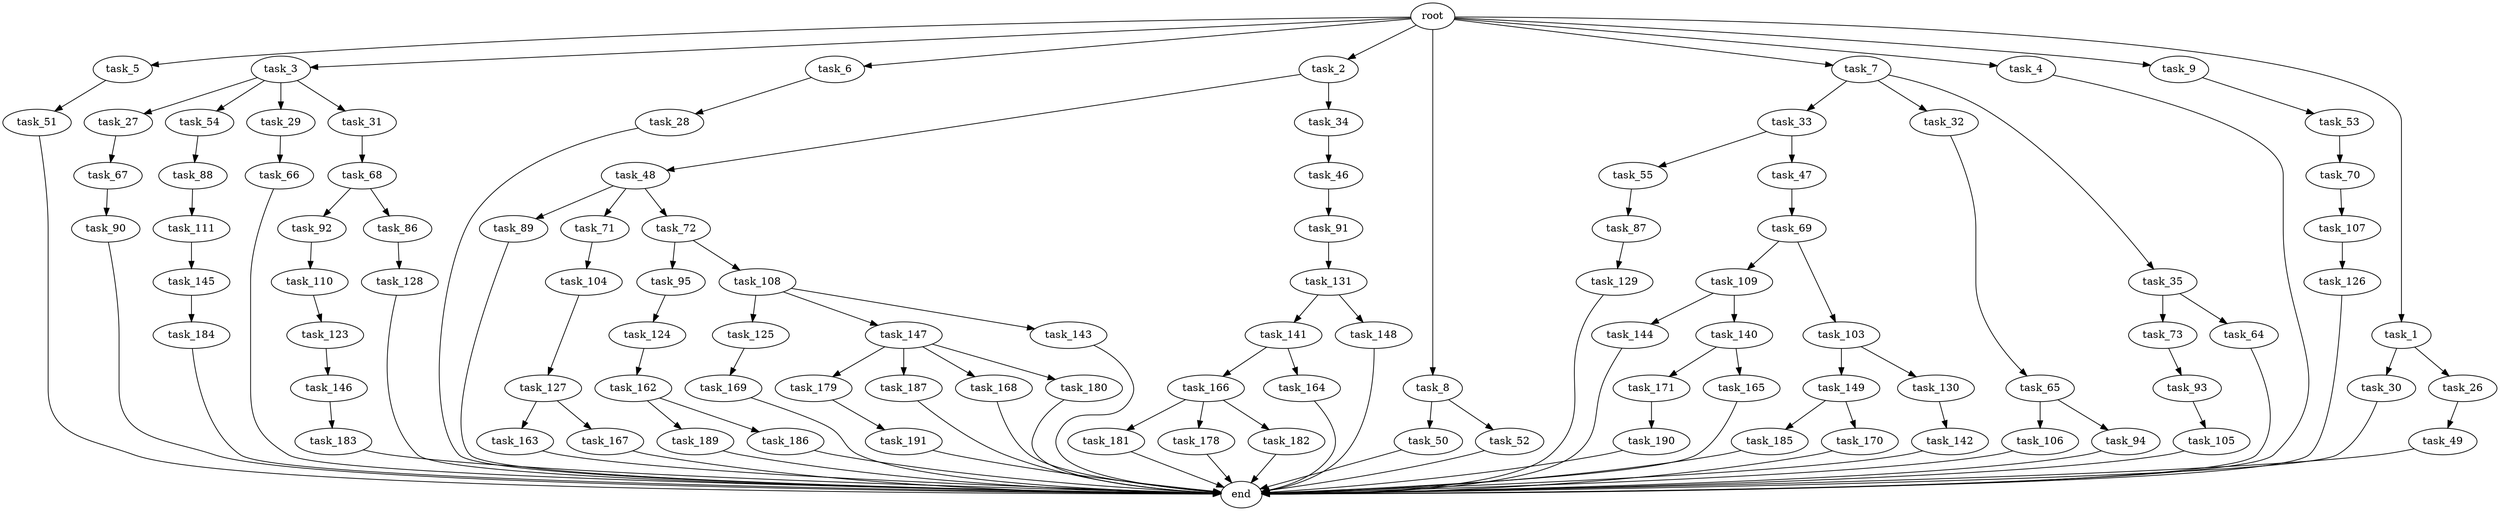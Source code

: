 digraph G {
  task_73 [size="85899345920.000000"];
  task_65 [size="13743895347.200001"];
  task_92 [size="69578470195.199997"];
  task_55 [size="13743895347.200001"];
  task_89 [size="69578470195.199997"];
  task_5 [size="102.400000"];
  task_27 [size="69578470195.199997"];
  task_47 [size="13743895347.200001"];
  task_179 [size="21474836480.000000"];
  task_3 [size="102.400000"];
  task_6 [size="102.400000"];
  task_171 [size="13743895347.200001"];
  task_30 [size="85899345920.000000"];
  task_2 [size="102.400000"];
  task_8 [size="102.400000"];
  task_125 [size="54975581388.800003"];
  task_163 [size="42090679500.800003"];
  task_69 [size="42090679500.800003"];
  task_53 [size="3435973836.800000"];
  task_49 [size="69578470195.199997"];
  task_184 [size="21474836480.000000"];
  task_187 [size="21474836480.000000"];
  task_93 [size="42090679500.800003"];
  task_86 [size="69578470195.199997"];
  task_145 [size="21474836480.000000"];
  task_168 [size="21474836480.000000"];
  task_7 [size="102.400000"];
  task_144 [size="13743895347.200001"];
  task_33 [size="13743895347.200001"];
  task_167 [size="42090679500.800003"];
  task_189 [size="69578470195.199997"];
  task_169 [size="3435973836.800000"];
  task_71 [size="69578470195.199997"];
  task_183 [size="7730941132.800000"];
  task_105 [size="69578470195.199997"];
  task_48 [size="21474836480.000000"];
  task_4 [size="102.400000"];
  task_104 [size="42090679500.800003"];
  task_185 [size="13743895347.200001"];
  task_181 [size="85899345920.000000"];
  task_109 [size="69578470195.199997"];
  task_149 [size="7730941132.800000"];
  task_50 [size="13743895347.200001"];
  task_34 [size="21474836480.000000"];
  task_131 [size="30923764531.200001"];
  task_147 [size="54975581388.800003"];
  task_103 [size="69578470195.199997"];
  task_130 [size="7730941132.800000"];
  task_9 [size="102.400000"];
  task_46 [size="7730941132.800000"];
  task_127 [size="21474836480.000000"];
  task_186 [size="69578470195.199997"];
  task_107 [size="3435973836.800000"];
  task_126 [size="69578470195.199997"];
  task_95 [size="13743895347.200001"];
  task_191 [size="42090679500.800003"];
  end [size="0.000000"];
  task_143 [size="54975581388.800003"];
  task_51 [size="85899345920.000000"];
  task_66 [size="7730941132.800000"];
  task_142 [size="30923764531.200001"];
  root [size="0.000000"];
  task_106 [size="54975581388.800003"];
  task_146 [size="13743895347.200001"];
  task_32 [size="13743895347.200001"];
  task_141 [size="85899345920.000000"];
  task_90 [size="54975581388.800003"];
  task_110 [size="54975581388.800003"];
  task_72 [size="69578470195.199997"];
  task_180 [size="21474836480.000000"];
  task_129 [size="69578470195.199997"];
  task_88 [size="54975581388.800003"];
  task_26 [size="85899345920.000000"];
  task_190 [size="21474836480.000000"];
  task_54 [size="69578470195.199997"];
  task_91 [size="30923764531.200001"];
  task_87 [size="30923764531.200001"];
  task_29 [size="69578470195.199997"];
  task_31 [size="69578470195.199997"];
  task_165 [size="13743895347.200001"];
  task_52 [size="13743895347.200001"];
  task_162 [size="3435973836.800000"];
  task_111 [size="3435973836.800000"];
  task_35 [size="13743895347.200001"];
  task_28 [size="85899345920.000000"];
  task_67 [size="42090679500.800003"];
  task_178 [size="85899345920.000000"];
  task_124 [size="30923764531.200001"];
  task_166 [size="85899345920.000000"];
  task_164 [size="85899345920.000000"];
  task_140 [size="13743895347.200001"];
  task_128 [size="42090679500.800003"];
  task_148 [size="85899345920.000000"];
  task_1 [size="102.400000"];
  task_108 [size="13743895347.200001"];
  task_94 [size="54975581388.800003"];
  task_68 [size="13743895347.200001"];
  task_182 [size="85899345920.000000"];
  task_70 [size="30923764531.200001"];
  task_123 [size="13743895347.200001"];
  task_64 [size="85899345920.000000"];
  task_170 [size="13743895347.200001"];

  task_73 -> task_93 [size="411041792.000000"];
  task_65 -> task_106 [size="536870912.000000"];
  task_65 -> task_94 [size="536870912.000000"];
  task_92 -> task_110 [size="536870912.000000"];
  task_55 -> task_87 [size="301989888.000000"];
  task_89 -> end [size="1.000000"];
  task_5 -> task_51 [size="838860800.000000"];
  task_27 -> task_67 [size="411041792.000000"];
  task_47 -> task_69 [size="411041792.000000"];
  task_179 -> task_191 [size="411041792.000000"];
  task_3 -> task_27 [size="679477248.000000"];
  task_3 -> task_29 [size="679477248.000000"];
  task_3 -> task_31 [size="679477248.000000"];
  task_3 -> task_54 [size="679477248.000000"];
  task_6 -> task_28 [size="838860800.000000"];
  task_171 -> task_190 [size="209715200.000000"];
  task_30 -> end [size="1.000000"];
  task_2 -> task_34 [size="209715200.000000"];
  task_2 -> task_48 [size="209715200.000000"];
  task_8 -> task_50 [size="134217728.000000"];
  task_8 -> task_52 [size="134217728.000000"];
  task_125 -> task_169 [size="33554432.000000"];
  task_163 -> end [size="1.000000"];
  task_69 -> task_103 [size="679477248.000000"];
  task_69 -> task_109 [size="679477248.000000"];
  task_53 -> task_70 [size="301989888.000000"];
  task_49 -> end [size="1.000000"];
  task_184 -> end [size="1.000000"];
  task_187 -> end [size="1.000000"];
  task_93 -> task_105 [size="679477248.000000"];
  task_86 -> task_128 [size="411041792.000000"];
  task_145 -> task_184 [size="209715200.000000"];
  task_168 -> end [size="1.000000"];
  task_7 -> task_33 [size="134217728.000000"];
  task_7 -> task_35 [size="134217728.000000"];
  task_7 -> task_32 [size="134217728.000000"];
  task_144 -> end [size="1.000000"];
  task_33 -> task_47 [size="134217728.000000"];
  task_33 -> task_55 [size="134217728.000000"];
  task_167 -> end [size="1.000000"];
  task_189 -> end [size="1.000000"];
  task_169 -> end [size="1.000000"];
  task_71 -> task_104 [size="411041792.000000"];
  task_183 -> end [size="1.000000"];
  task_105 -> end [size="1.000000"];
  task_48 -> task_71 [size="679477248.000000"];
  task_48 -> task_89 [size="679477248.000000"];
  task_48 -> task_72 [size="679477248.000000"];
  task_4 -> end [size="1.000000"];
  task_104 -> task_127 [size="209715200.000000"];
  task_185 -> end [size="1.000000"];
  task_181 -> end [size="1.000000"];
  task_109 -> task_140 [size="134217728.000000"];
  task_109 -> task_144 [size="134217728.000000"];
  task_149 -> task_185 [size="134217728.000000"];
  task_149 -> task_170 [size="134217728.000000"];
  task_50 -> end [size="1.000000"];
  task_34 -> task_46 [size="75497472.000000"];
  task_131 -> task_148 [size="838860800.000000"];
  task_131 -> task_141 [size="838860800.000000"];
  task_147 -> task_179 [size="209715200.000000"];
  task_147 -> task_180 [size="209715200.000000"];
  task_147 -> task_168 [size="209715200.000000"];
  task_147 -> task_187 [size="209715200.000000"];
  task_103 -> task_130 [size="75497472.000000"];
  task_103 -> task_149 [size="75497472.000000"];
  task_130 -> task_142 [size="301989888.000000"];
  task_9 -> task_53 [size="33554432.000000"];
  task_46 -> task_91 [size="301989888.000000"];
  task_127 -> task_163 [size="411041792.000000"];
  task_127 -> task_167 [size="411041792.000000"];
  task_186 -> end [size="1.000000"];
  task_107 -> task_126 [size="679477248.000000"];
  task_126 -> end [size="1.000000"];
  task_95 -> task_124 [size="301989888.000000"];
  task_191 -> end [size="1.000000"];
  task_143 -> end [size="1.000000"];
  task_51 -> end [size="1.000000"];
  task_66 -> end [size="1.000000"];
  task_142 -> end [size="1.000000"];
  root -> task_8 [size="1.000000"];
  root -> task_9 [size="1.000000"];
  root -> task_3 [size="1.000000"];
  root -> task_7 [size="1.000000"];
  root -> task_6 [size="1.000000"];
  root -> task_1 [size="1.000000"];
  root -> task_5 [size="1.000000"];
  root -> task_2 [size="1.000000"];
  root -> task_4 [size="1.000000"];
  task_106 -> end [size="1.000000"];
  task_146 -> task_183 [size="75497472.000000"];
  task_32 -> task_65 [size="134217728.000000"];
  task_141 -> task_164 [size="838860800.000000"];
  task_141 -> task_166 [size="838860800.000000"];
  task_90 -> end [size="1.000000"];
  task_110 -> task_123 [size="134217728.000000"];
  task_72 -> task_95 [size="134217728.000000"];
  task_72 -> task_108 [size="134217728.000000"];
  task_180 -> end [size="1.000000"];
  task_129 -> end [size="1.000000"];
  task_88 -> task_111 [size="33554432.000000"];
  task_26 -> task_49 [size="679477248.000000"];
  task_190 -> end [size="1.000000"];
  task_54 -> task_88 [size="536870912.000000"];
  task_91 -> task_131 [size="301989888.000000"];
  task_87 -> task_129 [size="679477248.000000"];
  task_29 -> task_66 [size="75497472.000000"];
  task_31 -> task_68 [size="134217728.000000"];
  task_165 -> end [size="1.000000"];
  task_52 -> end [size="1.000000"];
  task_162 -> task_186 [size="679477248.000000"];
  task_162 -> task_189 [size="679477248.000000"];
  task_111 -> task_145 [size="209715200.000000"];
  task_35 -> task_64 [size="838860800.000000"];
  task_35 -> task_73 [size="838860800.000000"];
  task_28 -> end [size="1.000000"];
  task_67 -> task_90 [size="536870912.000000"];
  task_178 -> end [size="1.000000"];
  task_124 -> task_162 [size="33554432.000000"];
  task_166 -> task_181 [size="838860800.000000"];
  task_166 -> task_182 [size="838860800.000000"];
  task_166 -> task_178 [size="838860800.000000"];
  task_164 -> end [size="1.000000"];
  task_140 -> task_165 [size="134217728.000000"];
  task_140 -> task_171 [size="134217728.000000"];
  task_128 -> end [size="1.000000"];
  task_148 -> end [size="1.000000"];
  task_1 -> task_30 [size="838860800.000000"];
  task_1 -> task_26 [size="838860800.000000"];
  task_108 -> task_147 [size="536870912.000000"];
  task_108 -> task_125 [size="536870912.000000"];
  task_108 -> task_143 [size="536870912.000000"];
  task_94 -> end [size="1.000000"];
  task_68 -> task_92 [size="679477248.000000"];
  task_68 -> task_86 [size="679477248.000000"];
  task_182 -> end [size="1.000000"];
  task_70 -> task_107 [size="33554432.000000"];
  task_123 -> task_146 [size="134217728.000000"];
  task_64 -> end [size="1.000000"];
  task_170 -> end [size="1.000000"];
}
